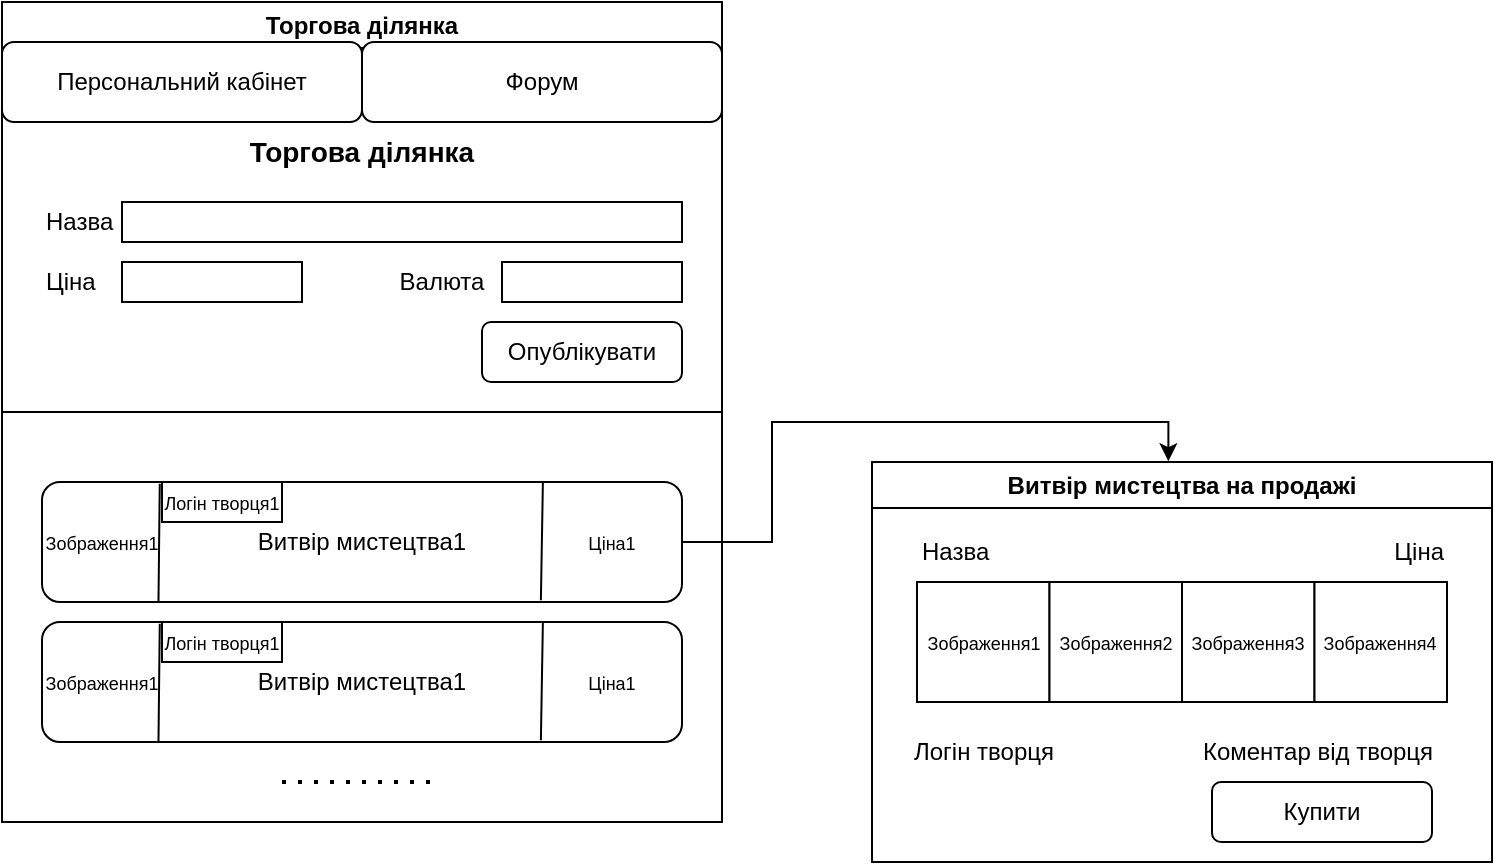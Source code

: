 <mxfile version="22.1.1" type="device">
  <diagram name="Page-1" id="0BG4JVXyCKxln4ZqfxGC">
    <mxGraphModel dx="2442" dy="750" grid="1" gridSize="10" guides="1" tooltips="1" connect="1" arrows="1" fold="1" page="1" pageScale="1" pageWidth="850" pageHeight="1100" math="0" shadow="0">
      <root>
        <mxCell id="0" />
        <mxCell id="1" parent="0" />
        <mxCell id="MnjqV8rqZ6TKMYj_u7_5-85" value="Торгова ділянка" style="swimlane;whiteSpace=wrap;html=1;" vertex="1" parent="1">
          <mxGeometry x="-800" y="220" width="360" height="410" as="geometry" />
        </mxCell>
        <mxCell id="MnjqV8rqZ6TKMYj_u7_5-87" value="Форум" style="rounded=1;whiteSpace=wrap;html=1;" vertex="1" parent="MnjqV8rqZ6TKMYj_u7_5-85">
          <mxGeometry x="180" y="20" width="180" height="40" as="geometry" />
        </mxCell>
        <mxCell id="MnjqV8rqZ6TKMYj_u7_5-88" value="Персональний кабінет" style="rounded=1;whiteSpace=wrap;html=1;" vertex="1" parent="MnjqV8rqZ6TKMYj_u7_5-85">
          <mxGeometry y="20" width="180" height="40" as="geometry" />
        </mxCell>
        <mxCell id="MnjqV8rqZ6TKMYj_u7_5-96" value="Витвір мистецтва1" style="rounded=1;whiteSpace=wrap;html=1;" vertex="1" parent="MnjqV8rqZ6TKMYj_u7_5-85">
          <mxGeometry x="20" y="240" width="320" height="60" as="geometry" />
        </mxCell>
        <mxCell id="MnjqV8rqZ6TKMYj_u7_5-97" value="" style="endArrow=none;html=1;rounded=0;exitX=0.184;exitY=0.014;exitDx=0;exitDy=0;exitPerimeter=0;entryX=0.182;entryY=0.995;entryDx=0;entryDy=0;entryPerimeter=0;" edge="1" parent="MnjqV8rqZ6TKMYj_u7_5-85" source="MnjqV8rqZ6TKMYj_u7_5-96" target="MnjqV8rqZ6TKMYj_u7_5-96">
          <mxGeometry width="50" height="50" relative="1" as="geometry">
            <mxPoint x="115" y="220" as="sourcePoint" />
            <mxPoint x="165" y="170" as="targetPoint" />
          </mxGeometry>
        </mxCell>
        <mxCell id="MnjqV8rqZ6TKMYj_u7_5-98" value="&lt;font style=&quot;font-size: 9px;&quot;&gt;Зображення1&lt;/font&gt;" style="text;html=1;strokeColor=none;fillColor=none;align=center;verticalAlign=middle;whiteSpace=wrap;rounded=0;" vertex="1" parent="MnjqV8rqZ6TKMYj_u7_5-85">
          <mxGeometry x="20" y="255" width="60" height="30" as="geometry" />
        </mxCell>
        <mxCell id="MnjqV8rqZ6TKMYj_u7_5-99" value="" style="endArrow=none;html=1;rounded=0;exitX=0.184;exitY=0.014;exitDx=0;exitDy=0;exitPerimeter=0;entryX=0.182;entryY=0.995;entryDx=0;entryDy=0;entryPerimeter=0;" edge="1" parent="MnjqV8rqZ6TKMYj_u7_5-85">
          <mxGeometry width="50" height="50" relative="1" as="geometry">
            <mxPoint x="270.44" y="240.16" as="sourcePoint" />
            <mxPoint x="269.44" y="299.16" as="targetPoint" />
          </mxGeometry>
        </mxCell>
        <mxCell id="MnjqV8rqZ6TKMYj_u7_5-101" value="&lt;font style=&quot;font-size: 9px;&quot;&gt;Ціна1&lt;/font&gt;" style="text;html=1;strokeColor=none;fillColor=none;align=center;verticalAlign=middle;whiteSpace=wrap;rounded=0;" vertex="1" parent="MnjqV8rqZ6TKMYj_u7_5-85">
          <mxGeometry x="275" y="255" width="60" height="30" as="geometry" />
        </mxCell>
        <mxCell id="MnjqV8rqZ6TKMYj_u7_5-103" value="&lt;font style=&quot;font-size: 9px;&quot;&gt;Логін творця1&lt;/font&gt;" style="rounded=0;whiteSpace=wrap;html=1;" vertex="1" parent="MnjqV8rqZ6TKMYj_u7_5-85">
          <mxGeometry x="80" y="240" width="60" height="20" as="geometry" />
        </mxCell>
        <mxCell id="MnjqV8rqZ6TKMYj_u7_5-104" value="Витвір мистецтва1" style="rounded=1;whiteSpace=wrap;html=1;" vertex="1" parent="MnjqV8rqZ6TKMYj_u7_5-85">
          <mxGeometry x="20" y="310" width="320" height="60" as="geometry" />
        </mxCell>
        <mxCell id="MnjqV8rqZ6TKMYj_u7_5-105" value="" style="endArrow=none;html=1;rounded=0;exitX=0.184;exitY=0.014;exitDx=0;exitDy=0;exitPerimeter=0;entryX=0.182;entryY=0.995;entryDx=0;entryDy=0;entryPerimeter=0;" edge="1" parent="MnjqV8rqZ6TKMYj_u7_5-85" source="MnjqV8rqZ6TKMYj_u7_5-104" target="MnjqV8rqZ6TKMYj_u7_5-104">
          <mxGeometry width="50" height="50" relative="1" as="geometry">
            <mxPoint x="115" y="290" as="sourcePoint" />
            <mxPoint x="165" y="240" as="targetPoint" />
          </mxGeometry>
        </mxCell>
        <mxCell id="MnjqV8rqZ6TKMYj_u7_5-106" value="&lt;font style=&quot;font-size: 9px;&quot;&gt;Зображення1&lt;/font&gt;" style="text;html=1;strokeColor=none;fillColor=none;align=center;verticalAlign=middle;whiteSpace=wrap;rounded=0;" vertex="1" parent="MnjqV8rqZ6TKMYj_u7_5-85">
          <mxGeometry x="20" y="325" width="60" height="30" as="geometry" />
        </mxCell>
        <mxCell id="MnjqV8rqZ6TKMYj_u7_5-107" value="" style="endArrow=none;html=1;rounded=0;exitX=0.184;exitY=0.014;exitDx=0;exitDy=0;exitPerimeter=0;entryX=0.182;entryY=0.995;entryDx=0;entryDy=0;entryPerimeter=0;" edge="1" parent="MnjqV8rqZ6TKMYj_u7_5-85">
          <mxGeometry width="50" height="50" relative="1" as="geometry">
            <mxPoint x="270.44" y="310.16" as="sourcePoint" />
            <mxPoint x="269.44" y="369.16" as="targetPoint" />
          </mxGeometry>
        </mxCell>
        <mxCell id="MnjqV8rqZ6TKMYj_u7_5-108" value="&lt;font style=&quot;font-size: 9px;&quot;&gt;Ціна1&lt;/font&gt;" style="text;html=1;strokeColor=none;fillColor=none;align=center;verticalAlign=middle;whiteSpace=wrap;rounded=0;" vertex="1" parent="MnjqV8rqZ6TKMYj_u7_5-85">
          <mxGeometry x="275" y="325" width="60" height="30" as="geometry" />
        </mxCell>
        <mxCell id="MnjqV8rqZ6TKMYj_u7_5-109" value="&lt;font style=&quot;font-size: 9px;&quot;&gt;Логін творця1&lt;/font&gt;" style="rounded=0;whiteSpace=wrap;html=1;" vertex="1" parent="MnjqV8rqZ6TKMYj_u7_5-85">
          <mxGeometry x="80" y="310" width="60" height="20" as="geometry" />
        </mxCell>
        <mxCell id="MnjqV8rqZ6TKMYj_u7_5-110" value="" style="endArrow=none;dashed=1;html=1;dashPattern=1 3;strokeWidth=2;rounded=0;" edge="1" parent="MnjqV8rqZ6TKMYj_u7_5-85">
          <mxGeometry width="50" height="50" relative="1" as="geometry">
            <mxPoint x="140" y="390" as="sourcePoint" />
            <mxPoint x="220" y="390" as="targetPoint" />
          </mxGeometry>
        </mxCell>
        <mxCell id="MnjqV8rqZ6TKMYj_u7_5-112" value="&lt;font style=&quot;font-size: 14px;&quot;&gt;&lt;b&gt;Торгова ділянка&lt;/b&gt;&lt;/font&gt;" style="text;html=1;strokeColor=none;fillColor=none;align=center;verticalAlign=middle;whiteSpace=wrap;rounded=0;" vertex="1" parent="MnjqV8rqZ6TKMYj_u7_5-85">
          <mxGeometry x="120" y="60" width="120" height="30" as="geometry" />
        </mxCell>
        <mxCell id="MnjqV8rqZ6TKMYj_u7_5-116" value="Опублікувати" style="rounded=1;whiteSpace=wrap;html=1;" vertex="1" parent="MnjqV8rqZ6TKMYj_u7_5-85">
          <mxGeometry x="240" y="160" width="100" height="30" as="geometry" />
        </mxCell>
        <mxCell id="MnjqV8rqZ6TKMYj_u7_5-117" value="" style="rounded=0;whiteSpace=wrap;html=1;" vertex="1" parent="MnjqV8rqZ6TKMYj_u7_5-85">
          <mxGeometry x="60" y="100" width="280" height="20" as="geometry" />
        </mxCell>
        <mxCell id="MnjqV8rqZ6TKMYj_u7_5-118" value="Назва" style="text;html=1;strokeColor=none;fillColor=none;align=left;verticalAlign=middle;whiteSpace=wrap;rounded=0;" vertex="1" parent="MnjqV8rqZ6TKMYj_u7_5-85">
          <mxGeometry x="20" y="95" width="35" height="30" as="geometry" />
        </mxCell>
        <mxCell id="MnjqV8rqZ6TKMYj_u7_5-121" value="" style="shape=image;html=1;verticalAlign=top;verticalLabelPosition=bottom;labelBackgroundColor=#ffffff;imageAspect=0;aspect=fixed;image=https://cdn4.iconfinder.com/data/icons/evil-icons-user-interface/64/clip-128.png" vertex="1" parent="MnjqV8rqZ6TKMYj_u7_5-85">
          <mxGeometry x="60" y="150" width="50" height="50" as="geometry" />
        </mxCell>
        <mxCell id="MnjqV8rqZ6TKMYj_u7_5-122" value="Ціна" style="text;html=1;strokeColor=none;fillColor=none;align=left;verticalAlign=middle;whiteSpace=wrap;rounded=0;" vertex="1" parent="MnjqV8rqZ6TKMYj_u7_5-85">
          <mxGeometry x="20" y="125" width="60" height="30" as="geometry" />
        </mxCell>
        <mxCell id="MnjqV8rqZ6TKMYj_u7_5-123" value="" style="rounded=0;whiteSpace=wrap;html=1;" vertex="1" parent="MnjqV8rqZ6TKMYj_u7_5-85">
          <mxGeometry x="60" y="130" width="90" height="20" as="geometry" />
        </mxCell>
        <mxCell id="MnjqV8rqZ6TKMYj_u7_5-124" value="Валюта" style="text;html=1;strokeColor=none;fillColor=none;align=center;verticalAlign=middle;whiteSpace=wrap;rounded=0;" vertex="1" parent="MnjqV8rqZ6TKMYj_u7_5-85">
          <mxGeometry x="190" y="125" width="60" height="30" as="geometry" />
        </mxCell>
        <mxCell id="MnjqV8rqZ6TKMYj_u7_5-125" value="" style="rounded=0;whiteSpace=wrap;html=1;" vertex="1" parent="MnjqV8rqZ6TKMYj_u7_5-85">
          <mxGeometry x="250" y="130" width="90" height="20" as="geometry" />
        </mxCell>
        <mxCell id="MnjqV8rqZ6TKMYj_u7_5-127" value="" style="endArrow=none;html=1;rounded=0;entryX=1;entryY=0.5;entryDx=0;entryDy=0;exitX=0;exitY=0.5;exitDx=0;exitDy=0;" edge="1" parent="1" source="MnjqV8rqZ6TKMYj_u7_5-85" target="MnjqV8rqZ6TKMYj_u7_5-85">
          <mxGeometry width="50" height="50" relative="1" as="geometry">
            <mxPoint x="-765" y="440" as="sourcePoint" />
            <mxPoint x="-445" y="430" as="targetPoint" />
          </mxGeometry>
        </mxCell>
        <mxCell id="MnjqV8rqZ6TKMYj_u7_5-129" value="Витвір мистецтва на продажі" style="swimlane;whiteSpace=wrap;html=1;" vertex="1" parent="1">
          <mxGeometry x="-365" y="450" width="310" height="200" as="geometry" />
        </mxCell>
        <mxCell id="MnjqV8rqZ6TKMYj_u7_5-130" value="&lt;font style=&quot;font-size: 9px;&quot;&gt;Зображення1&lt;/font&gt;" style="rounded=0;whiteSpace=wrap;html=1;" vertex="1" parent="MnjqV8rqZ6TKMYj_u7_5-129">
          <mxGeometry x="22.5" y="60" width="66.25" height="60" as="geometry" />
        </mxCell>
        <mxCell id="MnjqV8rqZ6TKMYj_u7_5-131" value="&lt;font style=&quot;font-size: 9px;&quot;&gt;Зображення2&lt;/font&gt;" style="rounded=0;whiteSpace=wrap;html=1;" vertex="1" parent="MnjqV8rqZ6TKMYj_u7_5-129">
          <mxGeometry x="88.75" y="60" width="66.25" height="60" as="geometry" />
        </mxCell>
        <mxCell id="MnjqV8rqZ6TKMYj_u7_5-132" value="&lt;font style=&quot;font-size: 9px;&quot;&gt;Зображення3&lt;/font&gt;" style="rounded=0;whiteSpace=wrap;html=1;" vertex="1" parent="MnjqV8rqZ6TKMYj_u7_5-129">
          <mxGeometry x="155" y="60" width="66.25" height="60" as="geometry" />
        </mxCell>
        <mxCell id="MnjqV8rqZ6TKMYj_u7_5-133" value="&lt;font style=&quot;font-size: 9px;&quot;&gt;Зображення4&lt;/font&gt;" style="rounded=0;whiteSpace=wrap;html=1;" vertex="1" parent="MnjqV8rqZ6TKMYj_u7_5-129">
          <mxGeometry x="221.25" y="60" width="66.25" height="60" as="geometry" />
        </mxCell>
        <mxCell id="MnjqV8rqZ6TKMYj_u7_5-134" value="Назва" style="text;html=1;strokeColor=none;fillColor=none;align=left;verticalAlign=middle;whiteSpace=wrap;rounded=0;" vertex="1" parent="MnjqV8rqZ6TKMYj_u7_5-129">
          <mxGeometry x="22.5" y="30" width="60" height="30" as="geometry" />
        </mxCell>
        <mxCell id="MnjqV8rqZ6TKMYj_u7_5-135" value="Логін творця" style="text;html=1;strokeColor=none;fillColor=none;align=center;verticalAlign=middle;whiteSpace=wrap;rounded=0;" vertex="1" parent="MnjqV8rqZ6TKMYj_u7_5-129">
          <mxGeometry x="16.88" y="130" width="77.5" height="30" as="geometry" />
        </mxCell>
        <mxCell id="MnjqV8rqZ6TKMYj_u7_5-136" value="Коментар від творця" style="text;html=1;strokeColor=none;fillColor=none;align=center;verticalAlign=middle;whiteSpace=wrap;rounded=0;" vertex="1" parent="MnjqV8rqZ6TKMYj_u7_5-129">
          <mxGeometry x="157.5" y="130" width="130" height="30" as="geometry" />
        </mxCell>
        <mxCell id="MnjqV8rqZ6TKMYj_u7_5-137" value="Ціна" style="text;html=1;strokeColor=none;fillColor=none;align=right;verticalAlign=middle;whiteSpace=wrap;rounded=0;" vertex="1" parent="MnjqV8rqZ6TKMYj_u7_5-129">
          <mxGeometry x="227.5" y="30" width="60" height="30" as="geometry" />
        </mxCell>
        <mxCell id="MnjqV8rqZ6TKMYj_u7_5-138" value="Купити" style="rounded=1;whiteSpace=wrap;html=1;" vertex="1" parent="MnjqV8rqZ6TKMYj_u7_5-129">
          <mxGeometry x="170" y="160" width="110" height="30" as="geometry" />
        </mxCell>
        <mxCell id="MnjqV8rqZ6TKMYj_u7_5-139" style="edgeStyle=orthogonalEdgeStyle;rounded=0;orthogonalLoop=1;jettySize=auto;html=1;entryX=0.478;entryY=-0.002;entryDx=0;entryDy=0;entryPerimeter=0;" edge="1" parent="1" source="MnjqV8rqZ6TKMYj_u7_5-96" target="MnjqV8rqZ6TKMYj_u7_5-129">
          <mxGeometry relative="1" as="geometry">
            <Array as="points">
              <mxPoint x="-415" y="490" />
              <mxPoint x="-415" y="430" />
              <mxPoint x="-217" y="430" />
            </Array>
          </mxGeometry>
        </mxCell>
      </root>
    </mxGraphModel>
  </diagram>
</mxfile>
